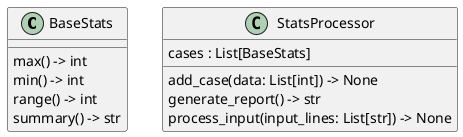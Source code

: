 @startuml classes_Statistics
set namespaceSeparator none
class "BaseStats" as base_stats.BaseStats {
  max() -> int
  min() -> int
  range() -> int
  summary() -> str
}
class "StatsProcessor" as stats_processor.StatsProcessor {
  cases : List[BaseStats]
  add_case(data: List[int]) -> None
  generate_report() -> str
  process_input(input_lines: List[str]) -> None
}
@enduml
